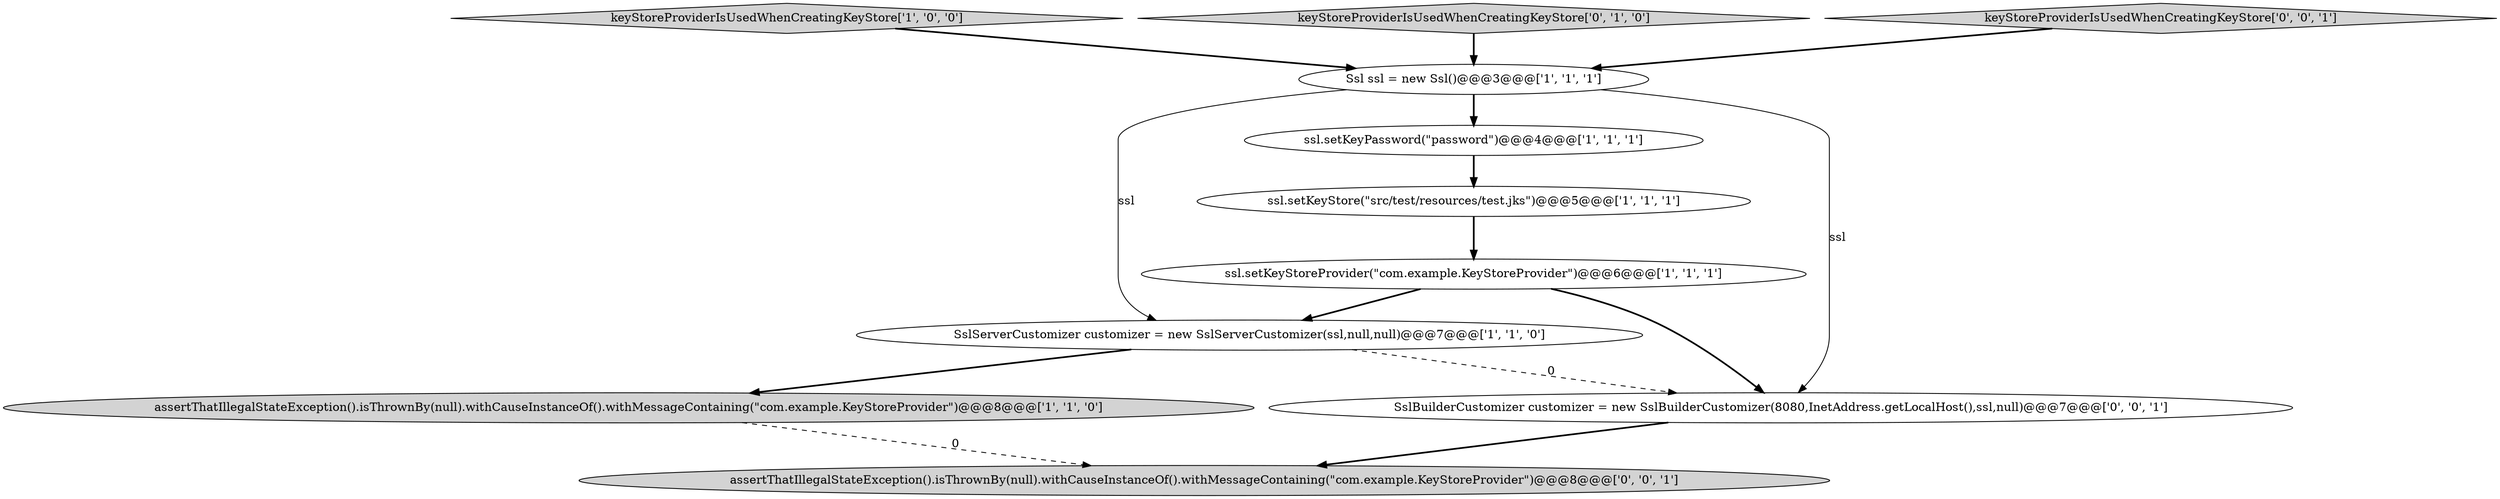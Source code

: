 digraph {
0 [style = filled, label = "SslServerCustomizer customizer = new SslServerCustomizer(ssl,null,null)@@@7@@@['1', '1', '0']", fillcolor = white, shape = ellipse image = "AAA0AAABBB1BBB"];
10 [style = filled, label = "SslBuilderCustomizer customizer = new SslBuilderCustomizer(8080,InetAddress.getLocalHost(),ssl,null)@@@7@@@['0', '0', '1']", fillcolor = white, shape = ellipse image = "AAA0AAABBB3BBB"];
1 [style = filled, label = "ssl.setKeyStoreProvider(\"com.example.KeyStoreProvider\")@@@6@@@['1', '1', '1']", fillcolor = white, shape = ellipse image = "AAA0AAABBB1BBB"];
3 [style = filled, label = "ssl.setKeyPassword(\"password\")@@@4@@@['1', '1', '1']", fillcolor = white, shape = ellipse image = "AAA0AAABBB1BBB"];
2 [style = filled, label = "assertThatIllegalStateException().isThrownBy(null).withCauseInstanceOf().withMessageContaining(\"com.example.KeyStoreProvider\")@@@8@@@['1', '1', '0']", fillcolor = lightgray, shape = ellipse image = "AAA0AAABBB1BBB"];
5 [style = filled, label = "keyStoreProviderIsUsedWhenCreatingKeyStore['1', '0', '0']", fillcolor = lightgray, shape = diamond image = "AAA0AAABBB1BBB"];
7 [style = filled, label = "keyStoreProviderIsUsedWhenCreatingKeyStore['0', '1', '0']", fillcolor = lightgray, shape = diamond image = "AAA0AAABBB2BBB"];
9 [style = filled, label = "assertThatIllegalStateException().isThrownBy(null).withCauseInstanceOf().withMessageContaining(\"com.example.KeyStoreProvider\")@@@8@@@['0', '0', '1']", fillcolor = lightgray, shape = ellipse image = "AAA0AAABBB3BBB"];
8 [style = filled, label = "keyStoreProviderIsUsedWhenCreatingKeyStore['0', '0', '1']", fillcolor = lightgray, shape = diamond image = "AAA0AAABBB3BBB"];
6 [style = filled, label = "ssl.setKeyStore(\"src/test/resources/test.jks\")@@@5@@@['1', '1', '1']", fillcolor = white, shape = ellipse image = "AAA0AAABBB1BBB"];
4 [style = filled, label = "Ssl ssl = new Ssl()@@@3@@@['1', '1', '1']", fillcolor = white, shape = ellipse image = "AAA0AAABBB1BBB"];
2->9 [style = dashed, label="0"];
0->10 [style = dashed, label="0"];
0->2 [style = bold, label=""];
7->4 [style = bold, label=""];
1->10 [style = bold, label=""];
6->1 [style = bold, label=""];
4->3 [style = bold, label=""];
3->6 [style = bold, label=""];
8->4 [style = bold, label=""];
4->0 [style = solid, label="ssl"];
4->10 [style = solid, label="ssl"];
5->4 [style = bold, label=""];
10->9 [style = bold, label=""];
1->0 [style = bold, label=""];
}
